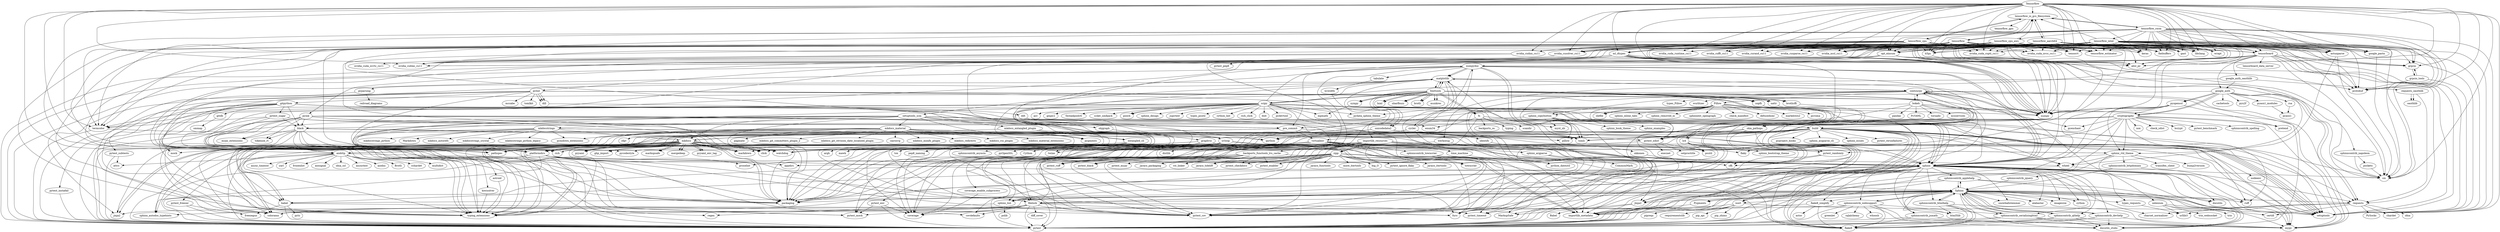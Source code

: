 digraph G {
Tensorflow -> opt_einsum;
opt_einsum -> numpy;
opt_einsum -> sphinx;
sphinx -> sphinxcontrib_applehelp;
sphinxcontrib_applehelp -> Sphinx;
Sphinx -> sphinxcontrib_applehelp;
Sphinx -> sphinxcontrib_devhelp;
sphinxcontrib_devhelp -> Sphinx;
sphinxcontrib_devhelp -> flake8;
sphinxcontrib_devhelp -> mypy;
sphinxcontrib_devhelp -> docutils_stubs;
sphinxcontrib_devhelp -> pytest;
Sphinx -> sphinxcontrib_jsmath;
sphinxcontrib_jsmath -> pytest;
sphinxcontrib_jsmath -> flake8;
sphinxcontrib_jsmath -> mypy;
Sphinx -> sphinxcontrib_htmlhelp;
sphinxcontrib_htmlhelp -> Sphinx;
sphinxcontrib_htmlhelp -> flake8;
sphinxcontrib_htmlhelp -> mypy;
sphinxcontrib_htmlhelp -> docutils_stubs;
sphinxcontrib_htmlhelp -> pytest;
sphinxcontrib_htmlhelp -> html5lib;
Sphinx -> sphinxcontrib_serializinghtml;
sphinxcontrib_serializinghtml -> Sphinx;
sphinxcontrib_serializinghtml -> flake8;
sphinxcontrib_serializinghtml -> mypy;
sphinxcontrib_serializinghtml -> docutils_stubs;
sphinxcontrib_serializinghtml -> pytest;
Sphinx -> sphinxcontrib_qthelp;
sphinxcontrib_qthelp -> Sphinx;
sphinxcontrib_qthelp -> flake8;
sphinxcontrib_qthelp -> mypy;
sphinxcontrib_qthelp -> docutils_stubs;
sphinxcontrib_qthelp -> pytest;
Sphinx -> Jinja2;
Jinja2 -> MarkupSafe;
Jinja2 -> Babel;
Sphinx -> Pygments;
Pygments -> importlib_metadata;
Sphinx -> docutils;
Sphinx -> snowballstemmer;
Sphinx -> babel;
babel -> pytz;
babel -> pytest;
babel -> pytest_cov;
babel -> freezegun;
Sphinx -> alabaster;
Sphinx -> imagesize;
Sphinx -> requests;
requests -> charset_normalizer;
requests -> idna;
requests -> urllib3;
requests -> certifi;
requests -> PySocks;
requests -> chardet;
Sphinx -> packaging;
Sphinx -> importlib_metadata;
Sphinx -> colorama;
Sphinx -> sphinxcontrib_websupport;
sphinxcontrib_websupport -> jinja2;
sphinxcontrib_websupport -> Sphinx;
sphinxcontrib_websupport -> sphinxcontrib_serializinghtml;
sphinxcontrib_websupport -> flake8;
sphinxcontrib_websupport -> mypy;
sphinxcontrib_websupport -> docutils_stubs;
sphinxcontrib_websupport -> pytest;
sphinxcontrib_websupport -> sqlalchemy;
sphinxcontrib_websupport -> whoosh;
sphinxcontrib_websupport -> greenlet;
Sphinx -> flake8;
Sphinx -> flake8_simplify;
flake8_simplify -> astor;
flake8_simplify -> flake8;
flake8_simplify -> importlib_metadata;
Sphinx -> isort;
isort -> colorama;
isort -> pip_api;
isort -> pip_shims;
isort -> pipreqs;
isort -> requirementslib;
isort -> setuptools;
Sphinx -> ruff;
Sphinx -> mypy;
Sphinx -> sphinx_lint;
sphinx_lint -> polib;
sphinx_lint -> regex;
Sphinx -> docutils_stubs;
Sphinx -> types_requests;
types_requests -> urllib3;
Sphinx -> pytest;
Sphinx -> html5lib;
Sphinx -> cython;
Sphinx -> setuptools;
Sphinx -> filelock;
filelock -> furo;
filelock -> sphinx_autodoc_typehints;
filelock -> sphinx;
filelock -> covdefaults;
filelock -> coverage;
filelock -> diff_cover;
filelock -> pytest_cov;
filelock -> pytest_mock;
filelock -> pytest_timeout;
filelock -> pytest;
filelock -> typing_extensions;
sphinxcontrib_applehelp -> flake8;
sphinxcontrib_applehelp -> mypy;
sphinxcontrib_applehelp -> docutils_stubs;
sphinxcontrib_applehelp -> pytest;
sphinx -> sphinxcontrib_devhelp;
sphinx -> sphinxcontrib_jsmath;
sphinx -> sphinxcontrib_htmlhelp;
sphinx -> sphinxcontrib_serializinghtml;
sphinx -> sphinxcontrib_qthelp;
sphinx -> Jinja2;
sphinx -> Pygments;
sphinx -> docutils;
sphinx -> snowballstemmer;
sphinx -> babel;
sphinx -> alabaster;
sphinx -> imagesize;
sphinx -> requests;
sphinx -> packaging;
sphinx -> importlib_metadata;
sphinx -> colorama;
sphinx -> sphinxcontrib_websupport;
sphinx -> flake8;
sphinx -> flake8_simplify;
sphinx -> isort;
sphinx -> ruff;
sphinx -> mypy;
sphinx -> sphinx_lint;
sphinx -> docutils_stubs;
sphinx -> types_requests;
sphinx -> pytest;
sphinx -> html5lib;
sphinx -> cython;
sphinx -> setuptools;
sphinx -> filelock;
opt_einsum -> sphinxcontrib_napoleon;
sphinxcontrib_napoleon -> six;
sphinxcontrib_napoleon -> pockets;
pockets -> six;
opt_einsum -> sphinx_rtd_theme;
sphinx_rtd_theme -> sphinx;
sphinx_rtd_theme -> docutils;
sphinx_rtd_theme -> sphinxcontrib_jquery;
sphinxcontrib_jquery -> Sphinx;
sphinx_rtd_theme -> transifex_client;
sphinx_rtd_theme -> sphinxcontrib_httpdomain;
sphinxcontrib_httpdomain -> Sphinx;
sphinxcontrib_httpdomain -> six;
sphinx_rtd_theme -> bump2version;
sphinx_rtd_theme -> wheel;
wheel -> pytest;
wheel -> setuptools;
opt_einsum -> numpydoc;
numpydoc -> sphinx;
numpydoc -> Jinja2;
numpydoc -> tabulate;
tabulate -> wcwidth;
wcwidth -> backports_functools_lru_cache;
backports_functools_lru_cache -> sphinx;
backports_functools_lru_cache -> jaraco_packaging;
backports_functools_lru_cache -> rst_linker;
backports_functools_lru_cache -> furo;
backports_functools_lru_cache -> sphinx_lint;
backports_functools_lru_cache -> jaraco_tidelift;
backports_functools_lru_cache -> pytest;
backports_functools_lru_cache -> pytest_checkdocs;
backports_functools_lru_cache -> pytest_cov;
backports_functools_lru_cache -> pytest_enabler;
backports_functools_lru_cache -> pytest_ruff;
backports_functools_lru_cache -> pytest_black;
backports_functools_lru_cache -> pytest_mypy;
numpydoc -> tomli;
numpydoc -> pre_commit;
pre_commit -> cfgv;
pre_commit -> identify;
identify -> ukkonen;
ukkonen -> cffi;
pre_commit -> nodeenv;
nodeenv -> setuptools;
pre_commit -> pyyaml;
pre_commit -> virtualenv;
virtualenv -> distlib;
virtualenv -> filelock;
virtualenv -> importlib_metadata;
virtualenv -> platformdirs;
platformdirs -> typing_extensions;
platformdirs -> furo;
platformdirs -> proselint;
platformdirs -> sphinx_autodoc_typehints;
platformdirs -> sphinx;
platformdirs -> appdirs;
platformdirs -> covdefaults;
platformdirs -> pytest_cov;
platformdirs -> pytest_mock;
platformdirs -> pytest;
virtualenv -> furo;
virtualenv -> proselint;
virtualenv -> sphinx_argparse;
sphinx_argparse -> sphinx;
sphinx_argparse -> CommonMark;
virtualenv -> sphinx;
virtualenv -> sphinxcontrib_towncrier;
sphinxcontrib_towncrier -> sphinx;
sphinxcontrib_towncrier -> towncrier;
sphinxcontrib_towncrier -> importlib_metadata;
virtualenv -> towncrier;
virtualenv -> covdefaults;
virtualenv -> coverage_enable_subprocess;
coverage_enable_subprocess -> coverage;
virtualenv -> coverage;
virtualenv -> flaky;
virtualenv -> packaging;
virtualenv -> pytest_env;
pytest_env -> pytest;
pytest_env -> coverage;
pytest_env -> pytest_mock;
virtualenv -> pytest_freezer;
pytest_freezer -> pytest;
pytest_freezer -> freezegun;
virtualenv -> pytest_mock;
virtualenv -> pytest_randomly;
pytest_randomly -> pytest;
pytest_randomly -> importlib_metadata;
virtualenv -> pytest_timeout;
virtualenv -> pytest;
virtualenv -> setuptools;
virtualenv -> time_machine;
time_machine -> python_dateutil;
numpydoc -> tomli;
numpydoc -> numpy;
numpydoc -> matplotlib;
matplotlib -> contourpy;
contourpy -> numpy;
contourpy -> numpy;
contourpy -> furo;
contourpy -> sphinx;
contourpy -> sphinx_copybutton;
sphinx_copybutton -> sphinx;
sphinx_copybutton -> pre_commit;
sphinx_copybutton -> sphinx;
sphinx_copybutton -> ipython;
sphinx_copybutton -> myst_nb;
sphinx_copybutton -> sphinx_book_theme;
sphinx_copybutton -> sphinx_examples;
contourpy -> bokeh;
bokeh -> Jinja2;
bokeh -> contourpy;
bokeh -> numpy;
bokeh -> packaging;
bokeh -> pandas;
bokeh -> pillow;
bokeh -> PyYAML;
bokeh -> tornado;
bokeh -> xyzservices;
contourpy -> selenium;
selenium -> urllib3;
selenium -> trio;
selenium -> trio_websocket;
selenium -> certifi;
contourpy -> contourpy;
contourpy -> docutils_stubs;
contourpy -> mypy;
contourpy -> types_Pillow;
contourpy -> contourpy;
contourpy -> matplotlib;
contourpy -> Pillow;
Pillow -> furo;
Pillow -> olefile;
Pillow -> sphinx;
Pillow -> sphinx_copybutton;
Pillow -> sphinx_inline_tabs;
Pillow -> sphinx_removed_in;
Pillow -> sphinxext_opengraph;
Pillow -> check_manifest;
Pillow -> coverage;
Pillow -> defusedxml;
Pillow -> markdown2;
Pillow -> olefile;
Pillow -> packaging;
Pillow -> pyroma;
Pillow -> pytest;
Pillow -> pytest_cov;
Pillow -> pytest_timeout;
contourpy -> pytest;
contourpy -> pytest_cov;
contourpy -> wurlitzer;
matplotlib -> cycler;
cycler -> ipython;
cycler -> matplotlib;
cycler -> numpydoc;
cycler -> sphinx;
cycler -> pytest;
cycler -> pytest_cov;
cycler -> pytest_xdist;
pytest_xdist -> execnet;
pytest_xdist -> pytest;
pytest_xdist -> psutil;
pytest_xdist -> setproctitle;
pytest_xdist -> filelock;
matplotlib -> fonttools;
fonttools -> fs;
fs -> appdirs;
fs -> setuptools;
fs -> six;
fs -> backports_os;
fs -> enum34;
fs -> typing;
fs -> scandir;
fonttools -> lxml;
fonttools -> zopfli;
zopfli -> pytest;
fonttools -> lz4;
lz4 -> sphinx;
lz4 -> sphinx_bootstrap_theme;
lz4 -> flake8;
lz4 -> pytest;
lz4 -> psutil;
lz4 -> pytest_cov;
fonttools -> matplotlib;
fonttools -> sympy;
sympy -> mpmath;
fonttools -> skia_pathops;
skia_pathops -> pytest;
skia_pathops -> coverage;
skia_pathops -> pytest_xdist;
skia_pathops -> pytest_randomly;
fonttools -> uharfbuzz;
fonttools -> brotlicffi;
brotlicffi -> cffi;
fonttools -> scipy;
scipy -> numpy;
scipy -> pytest;
scipy -> pytest_cov;
scipy -> pytest_timeout;
scipy -> pytest_xdist;
scipy -> asv;
scipy -> mpmath;
scipy -> gmpy2;
scipy -> threadpoolctl;
scipy -> scikit_umfpack;
scipy -> pooch;
scipy -> sphinx;
scipy -> pydata_sphinx_theme;
scipy -> sphinx_design;
scipy -> matplotlib;
scipy -> numpydoc;
scipy -> jupytext;
scipy -> myst_nb;
scipy -> pooch;
scipy -> mypy;
scipy -> typing_extensions;
scipy -> types_psutil;
scipy -> pycodestyle;
scipy -> ruff;
scipy -> cython_lint;
scipy -> rich_click;
scipy -> click;
scipy -> doit;
scipy -> pydevtool;
fonttools -> brotli;
fonttools -> munkres;
fonttools -> unicodedata2;
unicodedata2 -> pytest;
unicodedata2 -> coverage;
unicodedata2 -> pytest_xdist;
unicodedata2 -> pytest_randomly;
fonttools -> xattr;
xattr -> cffi;
fonttools -> lz4;
fonttools -> scipy;
fonttools -> munkres;
fonttools -> lxml;
fonttools -> skia_pathops;
fonttools -> matplotlib;
fonttools -> uharfbuzz;
fonttools -> sympy;
fonttools -> xattr;
fonttools -> fs;
fonttools -> unicodedata2;
fonttools -> zopfli;
fonttools -> brotlicffi;
fonttools -> brotli;
matplotlib -> kiwisolver;
kiwisolver -> typing_extensions;
matplotlib -> numpy;
matplotlib -> packaging;
matplotlib -> pillow;
matplotlib -> pyparsing;
pyparsing -> railroad_diagrams;
pyparsing -> jinja2;
matplotlib -> python_dateutil;
matplotlib -> setuptools_scm;
setuptools_scm -> packaging;
setuptools_scm -> setuptools;
setuptools_scm -> typing_extensions;
setuptools_scm -> tomli;
setuptools_scm -> entangled_cli;
entangled_cli -> argh;
entangled_cli -> filelock;
entangled_cli -> mawk;
entangled_cli -> rich;
entangled_cli -> watchdog;
setuptools_scm -> mkdocs;
mkdocs -> click;
mkdocs -> colorama;
mkdocs -> ghp_import;
mkdocs -> importlib_metadata;
mkdocs -> jinja2;
mkdocs -> markdown;
mkdocs -> markupsafe;
mkdocs -> mergedeep;
mkdocs -> packaging;
mkdocs -> pathspec;
mkdocs -> platformdirs;
mkdocs -> pyyaml_env_tag;
mkdocs -> pyyaml;
mkdocs -> typing_extensions;
mkdocs -> watchdog;
mkdocs -> babel;
mkdocs -> babel;
mkdocs -> click;
mkdocs -> colorama;
mkdocs -> ghp_import;
mkdocs -> importlib_metadata;
mkdocs -> jinja2;
mkdocs -> markdown;
mkdocs -> markupsafe;
mkdocs -> mergedeep;
mkdocs -> packaging;
mkdocs -> pathspec;
mkdocs -> platformdirs;
mkdocs -> pyyaml_env_tag;
mkdocs -> pyyaml;
mkdocs -> typing_extensions;
mkdocs -> watchdog;
setuptools_scm -> mkdocs_entangled_plugin;
mkdocs_entangled_plugin -> entangled_cli;
mkdocs_entangled_plugin -> mawk;
mkdocs_entangled_plugin -> mkdocs;
setuptools_scm -> mkdocs_material;
mkdocs_material -> babel;
mkdocs_material -> colorama;
mkdocs_material -> jinja2;
mkdocs_material -> markdown;
mkdocs_material -> mkdocs_material_extensions;
mkdocs_material -> mkdocs;
mkdocs_material -> paginate;
mkdocs_material -> pygments;
mkdocs_material -> pymdown_extensions;
mkdocs_material -> regex;
mkdocs_material -> requests;
mkdocs_material -> mkdocs_git_committers_plugin_2;
mkdocs_material -> mkdocs_git_revision_date_localized_plugin;
mkdocs_material -> cairosvg;
mkdocs_material -> pillow;
mkdocs_material -> mkdocs_minify_plugin;
mkdocs_material -> mkdocs_redirects;
mkdocs_material -> mkdocs_rss_plugin;
setuptools_scm -> mkdocstrings;
mkdocstrings -> Jinja2;
mkdocstrings -> Markdown;
mkdocstrings -> MarkupSafe;
mkdocstrings -> mkdocs;
mkdocstrings -> mkdocs_autorefs;
mkdocstrings -> pymdown_extensions;
mkdocstrings -> importlib_metadata;
mkdocstrings -> typing_extensions;
mkdocstrings -> mkdocstrings_crystal;
mkdocstrings -> mkdocstrings_python_legacy;
mkdocstrings -> mkdocstrings_python;
setuptools_scm -> pygments;
setuptools_scm -> rich;
setuptools_scm -> build;
build -> packaging;
build -> pyproject_hooks;
build -> colorama;
build -> importlib_metadata;
build -> tomli;
build -> furo;
build -> sphinx;
build -> sphinx_argparse_cli;
build -> sphinx_autodoc_typehints;
build -> sphinx_issues;
build -> filelock;
build -> pytest;
build -> pytest_cov;
build -> pytest_mock;
build -> pytest_rerunfailures;
build -> pytest_xdist;
build -> wheel;
build -> setuptools;
build -> setuptools;
build -> setuptools;
build -> setuptools;
build -> importlib_metadata;
build -> mypy;
build -> tomli;
build -> typing_extensions;
build -> virtualenv;
setuptools_scm -> pytest;
setuptools_scm -> rich;
setuptools_scm -> wheel;
matplotlib -> importlib_resources;
importlib_resources -> zipp;
zipp -> sphinx;
zipp -> sphinx;
zipp -> jaraco_packaging;
zipp -> rst_linker;
zipp -> furo;
zipp -> sphinx_lint;
zipp -> jaraco_tidelift;
zipp -> pytest;
zipp -> pytest_checkdocs;
zipp -> pytest_cov;
zipp -> pytest_enabler;
zipp -> pytest_ruff;
zipp -> jaraco_itertools;
zipp -> jaraco_functools;
zipp -> more_itertools;
zipp -> big_O;
zipp -> pytest_ignore_flaky;
zipp -> pytest_black;
zipp -> pytest_mypy;
importlib_resources -> sphinx;
importlib_resources -> sphinx;
importlib_resources -> jaraco_packaging;
importlib_resources -> rst_linker;
importlib_resources -> furo;
importlib_resources -> sphinx_lint;
importlib_resources -> jaraco_tidelift;
importlib_resources -> pytest;
importlib_resources -> pytest_checkdocs;
importlib_resources -> pytest_cov;
importlib_resources -> pytest_enabler;
importlib_resources -> pytest_ruff;
importlib_resources -> zipp;
importlib_resources -> pytest_black;
importlib_resources -> pytest_mypy;
numpydoc -> pydata_sphinx_theme;
numpydoc -> sphinx;
numpydoc -> pytest;
numpydoc -> pytest_cov;
numpydoc -> matplotlib;
opt_einsum -> pytest;
opt_einsum -> pytest_cov;
opt_einsum -> pytest_pep8;
Tensorflow -> absl_py;
Tensorflow -> astunparse;
astunparse -> wheel;
astunparse -> six;
Tensorflow -> flatbuffers;
Tensorflow -> gast;
Tensorflow -> google_pasta;
google_pasta -> six;
Tensorflow -> h5py;
h5py -> numpy;
Tensorflow -> libclang;
Tensorflow -> ml_dtypes;
ml_dtypes -> numpy;
ml_dtypes -> numpy;
ml_dtypes -> numpy;
ml_dtypes -> numpy;
ml_dtypes -> absl_py;
ml_dtypes -> pytest;
ml_dtypes -> pytest_xdist;
ml_dtypes -> pylint;
pylint -> platformdirs;
pylint -> astroid;
astroid -> typing_extensions;
pylint -> isort;
pylint -> mccabe;
pylint -> tomlkit;
pylint -> typing_extensions;
pylint -> dill;
dill -> objgraph;
objgraph -> graphviz;
graphviz -> tox;
graphviz -> flake8;
graphviz -> pep8_naming;
graphviz -> wheel;
graphviz -> twine;
graphviz -> sphinx;
graphviz -> sphinx_autodoc_typehints;
graphviz -> sphinx_rtd_theme;
graphviz -> pytest;
graphviz -> pytest_mock;
graphviz -> mock;
graphviz -> pytest_cov;
graphviz -> coverage;
pylint -> tomli;
pylint -> dill;
pylint -> dill;
pylint -> colorama;
pylint -> pyenchant;
pylint -> gitpython;
gitpython -> gitdb;
gitdb -> smmap;
gitpython -> typing_extensions;
gitpython -> black;
black -> click;
black -> mypy_extensions;
black -> packaging;
black -> pathspec;
black -> platformdirs;
black -> tomli;
black -> typing_extensions;
black -> colorama;
black -> aiohttp;
aiohttp -> attrs;
aiohttp -> charset_normalizer;
aiohttp -> multidict;
aiohttp -> async_timeout;
aiohttp -> yarl;
aiohttp -> frozenlist;
aiohttp -> aiosignal;
aiohttp -> idna_ssl;
aiohttp -> asynctest;
aiohttp -> typing_extensions;
aiohttp -> aiodns;
aiohttp -> Brotli;
aiohttp -> cchardet;
black -> ipython;
black -> tokenize_rt;
black -> uvloop;
uvloop -> Sphinx;
uvloop -> sphinxcontrib_asyncio;
uvloop -> sphinx_rtd_theme;
uvloop -> flake8;
uvloop -> psutil;
uvloop -> pycodestyle;
uvloop -> pyOpenSSL;
uvloop -> mypy;
uvloop -> Cython;
uvloop -> aiohttp;
uvloop -> aiohttp;
gitpython -> coverage;
gitpython -> ddt;
ddt -> enum34;
gitpython -> mypy;
gitpython -> pre_commit;
gitpython -> pytest;
gitpython -> pytest_cov;
gitpython -> pytest_instafail;
pytest_instafail -> pytest;
gitpython -> pytest_subtests;
pytest_subtests -> pytest;
pytest_subtests -> attrs;
gitpython -> pytest_sugar;
pytest_sugar -> pytest;
pytest_sugar -> termcolor;
termcolor -> pytest;
termcolor -> pytest_cov;
pytest_sugar -> packaging;
pytest_sugar -> black;
pytest_sugar -> flake8;
pytest_sugar -> pre_commit;
gitpython -> mock;
ml_dtypes -> pyink;
pyink -> black;
pyink -> click;
pyink -> mypy_extensions;
pyink -> packaging;
pyink -> pathspec;
pyink -> platformdirs;
pyink -> tomli;
pyink -> typing_extensions;
pyink -> colorama;
pyink -> ipython;
pyink -> tokenize_rt;
pyink -> uvloop;
Tensorflow -> numpy;
Tensorflow -> packaging;
Tensorflow -> protobuf;
Tensorflow -> setuptools;
Tensorflow -> six;
Tensorflow -> termcolor;
Tensorflow -> typing_extensions;
Tensorflow -> wrapt;
Tensorflow -> tensorflow_io_gcs_filesystem;
tensorflow_io_gcs_filesystem -> tensorflow;
tensorflow -> opt_einsum;
tensorflow -> absl_py;
tensorflow -> astunparse;
tensorflow -> flatbuffers;
tensorflow -> gast;
tensorflow -> google_pasta;
tensorflow -> h5py;
tensorflow -> libclang;
tensorflow -> ml_dtypes;
tensorflow -> numpy;
tensorflow -> packaging;
tensorflow -> protobuf;
tensorflow -> setuptools;
tensorflow -> six;
tensorflow -> termcolor;
tensorflow -> typing_extensions;
tensorflow -> wrapt;
tensorflow -> tensorflow_io_gcs_filesystem;
tensorflow -> grpcio;
grpcio -> grpcio_tools;
grpcio_tools -> protobuf;
grpcio_tools -> grpcio;
grpcio_tools -> setuptools;
tensorflow -> tensorboard;
tensorboard -> absl_py;
tensorboard -> grpcio;
tensorboard -> google_auth;
google_auth -> cachetools;
google_auth -> pyasn1_modules;
pyasn1_modules -> pyasn1;
google_auth -> rsa;
rsa -> pyasn1;
google_auth -> aiohttp;
google_auth -> requests;
google_auth -> cryptography;
cryptography -> cffi;
cryptography -> sphinx;
cryptography -> sphinx_rtd_theme;
cryptography -> pyenchant;
cryptography -> twine;
cryptography -> sphinxcontrib_spelling;
cryptography -> nox;
cryptography -> black;
cryptography -> ruff;
cryptography -> mypy;
cryptography -> check_sdist;
cryptography -> build;
cryptography -> bcrypt;
cryptography -> pytest;
cryptography -> pytest_benchmark;
cryptography -> pytest_cov;
cryptography -> pytest_xdist;
cryptography -> pretend;
cryptography -> pytest_randomly;
google_auth -> pyopenssl;
pyopenssl -> cryptography;
pyopenssl -> sphinx;
pyopenssl -> sphinx_rtd_theme;
pyopenssl -> flaky;
pyopenssl -> pretend;
pyopenssl -> pytest;
google_auth -> pyopenssl;
google_auth -> cryptography;
google_auth -> pyu2f;
google_auth -> requests;
tensorboard -> google_auth_oauthlib;
google_auth_oauthlib -> google_auth;
google_auth_oauthlib -> requests_oauthlib;
requests_oauthlib -> oauthlib;
requests_oauthlib -> requests;
requests_oauthlib -> oauthlib;
google_auth_oauthlib -> click;
tensorboard -> markdown;
tensorboard -> numpy;
tensorboard -> protobuf;
tensorboard -> requests;
tensorboard -> setuptools;
tensorboard -> six;
tensorboard -> tensorboard_data_server;
tensorboard -> werkzeug;
werkzeug -> MarkupSafe;
werkzeug -> watchdog;
tensorflow -> tensorflow_estimator;
tensorflow -> keras;
tensorflow -> nvidia_cuda_runtime_cu11;
tensorflow -> nvidia_cublas_cu11;
tensorflow -> nvidia_cufft_cu11;
tensorflow -> nvidia_cudnn_cu11;
nvidia_cudnn_cu11 -> nvidia_cublas_cu11;
nvidia_cudnn_cu11 -> nvidia_cuda_nvrtc_cu11;
tensorflow -> nvidia_curand_cu11;
tensorflow -> nvidia_cusolver_cu11;
nvidia_cusolver_cu11 -> nvidia_cublas_cu11;
tensorflow -> nvidia_cusparse_cu11;
tensorflow -> nvidia_nccl_cu11;
tensorflow -> nvidia_cuda_cupti_cu11;
tensorflow -> nvidia_cuda_nvcc_cu11;
tensorflow -> tensorrt;
tensorflow_io_gcs_filesystem -> tensorflow_aarch64;
tensorflow_aarch64 -> absl_py;
tensorflow_aarch64 -> astunparse;
tensorflow_aarch64 -> flatbuffers;
tensorflow_aarch64 -> gast;
tensorflow_aarch64 -> google_pasta;
tensorflow_aarch64 -> h5py;
tensorflow_aarch64 -> libclang;
tensorflow_aarch64 -> ml_dtypes;
tensorflow_aarch64 -> numpy;
tensorflow_aarch64 -> opt_einsum;
tensorflow_aarch64 -> packaging;
tensorflow_aarch64 -> protobuf;
tensorflow_aarch64 -> setuptools;
tensorflow_aarch64 -> six;
tensorflow_aarch64 -> termcolor;
tensorflow_aarch64 -> typing_extensions;
tensorflow_aarch64 -> wrapt;
tensorflow_aarch64 -> tensorflow_io_gcs_filesystem;
tensorflow_aarch64 -> grpcio;
tensorflow_aarch64 -> tensorboard;
tensorflow_aarch64 -> tensorflow_estimator;
tensorflow_aarch64 -> keras;
tensorflow_aarch64 -> nvidia_cuda_runtime_cu11;
tensorflow_aarch64 -> nvidia_cublas_cu11;
tensorflow_aarch64 -> nvidia_cufft_cu11;
tensorflow_aarch64 -> nvidia_cudnn_cu11;
tensorflow_aarch64 -> nvidia_curand_cu11;
tensorflow_aarch64 -> nvidia_cusolver_cu11;
tensorflow_aarch64 -> nvidia_cusparse_cu11;
tensorflow_aarch64 -> nvidia_nccl_cu11;
tensorflow_aarch64 -> nvidia_cuda_cupti_cu11;
tensorflow_aarch64 -> nvidia_cuda_nvcc_cu11;
tensorflow_aarch64 -> tensorrt;
tensorflow_io_gcs_filesystem -> tensorflow_cpu;
tensorflow_cpu -> absl_py;
tensorflow_cpu -> astunparse;
tensorflow_cpu -> flatbuffers;
tensorflow_cpu -> gast;
tensorflow_cpu -> google_pasta;
tensorflow_cpu -> h5py;
tensorflow_cpu -> libclang;
tensorflow_cpu -> ml_dtypes;
tensorflow_cpu -> numpy;
tensorflow_cpu -> opt_einsum;
tensorflow_cpu -> packaging;
tensorflow_cpu -> protobuf;
tensorflow_cpu -> setuptools;
tensorflow_cpu -> six;
tensorflow_cpu -> termcolor;
tensorflow_cpu -> typing_extensions;
tensorflow_cpu -> wrapt;
tensorflow_cpu -> tensorflow_io_gcs_filesystem;
tensorflow_cpu -> grpcio;
tensorflow_cpu -> tensorboard;
tensorflow_cpu -> tensorflow_estimator;
tensorflow_cpu -> keras;
tensorflow_cpu -> nvidia_cuda_runtime_cu11;
tensorflow_cpu -> nvidia_cublas_cu11;
tensorflow_cpu -> nvidia_cufft_cu11;
tensorflow_cpu -> nvidia_cudnn_cu11;
tensorflow_cpu -> nvidia_curand_cu11;
tensorflow_cpu -> nvidia_cusolver_cu11;
tensorflow_cpu -> nvidia_cusparse_cu11;
tensorflow_cpu -> nvidia_nccl_cu11;
tensorflow_cpu -> nvidia_cuda_cupti_cu11;
tensorflow_cpu -> nvidia_cuda_nvcc_cu11;
tensorflow_cpu -> tensorrt;
tensorflow_io_gcs_filesystem -> tensorflow_gpu;
tensorflow_io_gcs_filesystem -> tensorflow_rocm;
tensorflow_rocm -> absl_py;
tensorflow_rocm -> astunparse;
tensorflow_rocm -> flatbuffers;
tensorflow_rocm -> gast;
tensorflow_rocm -> google_pasta;
tensorflow_rocm -> h5py;
tensorflow_rocm -> libclang;
tensorflow_rocm -> numpy;
tensorflow_rocm -> opt_einsum;
tensorflow_rocm -> packaging;
tensorflow_rocm -> protobuf;
tensorflow_rocm -> setuptools;
tensorflow_rocm -> six;
tensorflow_rocm -> termcolor;
tensorflow_rocm -> typing_extensions;
tensorflow_rocm -> wrapt;
tensorflow_rocm -> grpcio;
tensorflow_rocm -> tensorboard;
tensorflow_rocm -> tensorflow_estimator;
tensorflow_rocm -> keras;
tensorflow_rocm -> tensorflow_io_gcs_filesystem;
tensorflow_rocm -> tensorflow_cpu_aws;
tensorflow_cpu_aws -> absl_py;
tensorflow_cpu_aws -> astunparse;
tensorflow_cpu_aws -> flatbuffers;
tensorflow_cpu_aws -> gast;
tensorflow_cpu_aws -> google_pasta;
tensorflow_cpu_aws -> h5py;
tensorflow_cpu_aws -> libclang;
tensorflow_cpu_aws -> ml_dtypes;
tensorflow_cpu_aws -> numpy;
tensorflow_cpu_aws -> opt_einsum;
tensorflow_cpu_aws -> packaging;
tensorflow_cpu_aws -> protobuf;
tensorflow_cpu_aws -> setuptools;
tensorflow_cpu_aws -> six;
tensorflow_cpu_aws -> termcolor;
tensorflow_cpu_aws -> typing_extensions;
tensorflow_cpu_aws -> wrapt;
tensorflow_cpu_aws -> tensorflow_io_gcs_filesystem;
tensorflow_cpu_aws -> grpcio;
tensorflow_cpu_aws -> tensorboard;
tensorflow_cpu_aws -> tensorflow_estimator;
tensorflow_cpu_aws -> keras;
tensorflow_cpu_aws -> nvidia_cuda_runtime_cu11;
tensorflow_cpu_aws -> nvidia_cublas_cu11;
tensorflow_cpu_aws -> nvidia_cufft_cu11;
tensorflow_cpu_aws -> nvidia_cudnn_cu11;
tensorflow_cpu_aws -> nvidia_curand_cu11;
tensorflow_cpu_aws -> nvidia_cusolver_cu11;
tensorflow_cpu_aws -> nvidia_cusparse_cu11;
tensorflow_cpu_aws -> nvidia_nccl_cu11;
tensorflow_cpu_aws -> nvidia_cuda_cupti_cu11;
tensorflow_cpu_aws -> nvidia_cuda_nvcc_cu11;
tensorflow_cpu_aws -> tensorrt;
tensorflow_rocm -> tensorflow_intel;
tensorflow_intel -> absl_py;
tensorflow_intel -> astunparse;
tensorflow_intel -> flatbuffers;
tensorflow_intel -> gast;
tensorflow_intel -> google_pasta;
tensorflow_intel -> h5py;
tensorflow_intel -> libclang;
tensorflow_intel -> ml_dtypes;
tensorflow_intel -> numpy;
tensorflow_intel -> opt_einsum;
tensorflow_intel -> packaging;
tensorflow_intel -> protobuf;
tensorflow_intel -> setuptools;
tensorflow_intel -> six;
tensorflow_intel -> termcolor;
tensorflow_intel -> typing_extensions;
tensorflow_intel -> wrapt;
tensorflow_intel -> tensorflow_io_gcs_filesystem;
tensorflow_intel -> grpcio;
tensorflow_intel -> tensorboard;
tensorflow_intel -> tensorflow_estimator;
tensorflow_intel -> keras;
tensorflow_intel -> nvidia_cuda_runtime_cu11;
tensorflow_intel -> nvidia_cublas_cu11;
tensorflow_intel -> nvidia_cufft_cu11;
tensorflow_intel -> nvidia_cudnn_cu11;
tensorflow_intel -> nvidia_curand_cu11;
tensorflow_intel -> nvidia_cusolver_cu11;
tensorflow_intel -> nvidia_cusparse_cu11;
tensorflow_intel -> nvidia_nccl_cu11;
tensorflow_intel -> nvidia_cuda_cupti_cu11;
tensorflow_intel -> nvidia_cuda_nvcc_cu11;
tensorflow_intel -> tensorrt;
Tensorflow -> grpcio;
Tensorflow -> tensorboard;
Tensorflow -> tensorflow_estimator;
Tensorflow -> keras;
Tensorflow -> nvidia_cuda_runtime_cu11;
Tensorflow -> nvidia_cublas_cu11;
Tensorflow -> nvidia_cufft_cu11;
Tensorflow -> nvidia_cudnn_cu11;
Tensorflow -> nvidia_curand_cu11;
Tensorflow -> nvidia_cusolver_cu11;
Tensorflow -> nvidia_cusparse_cu11;
Tensorflow -> nvidia_nccl_cu11;
Tensorflow -> nvidia_cuda_cupti_cu11;
Tensorflow -> nvidia_cuda_nvcc_cu11;
Tensorflow -> tensorrt;

}